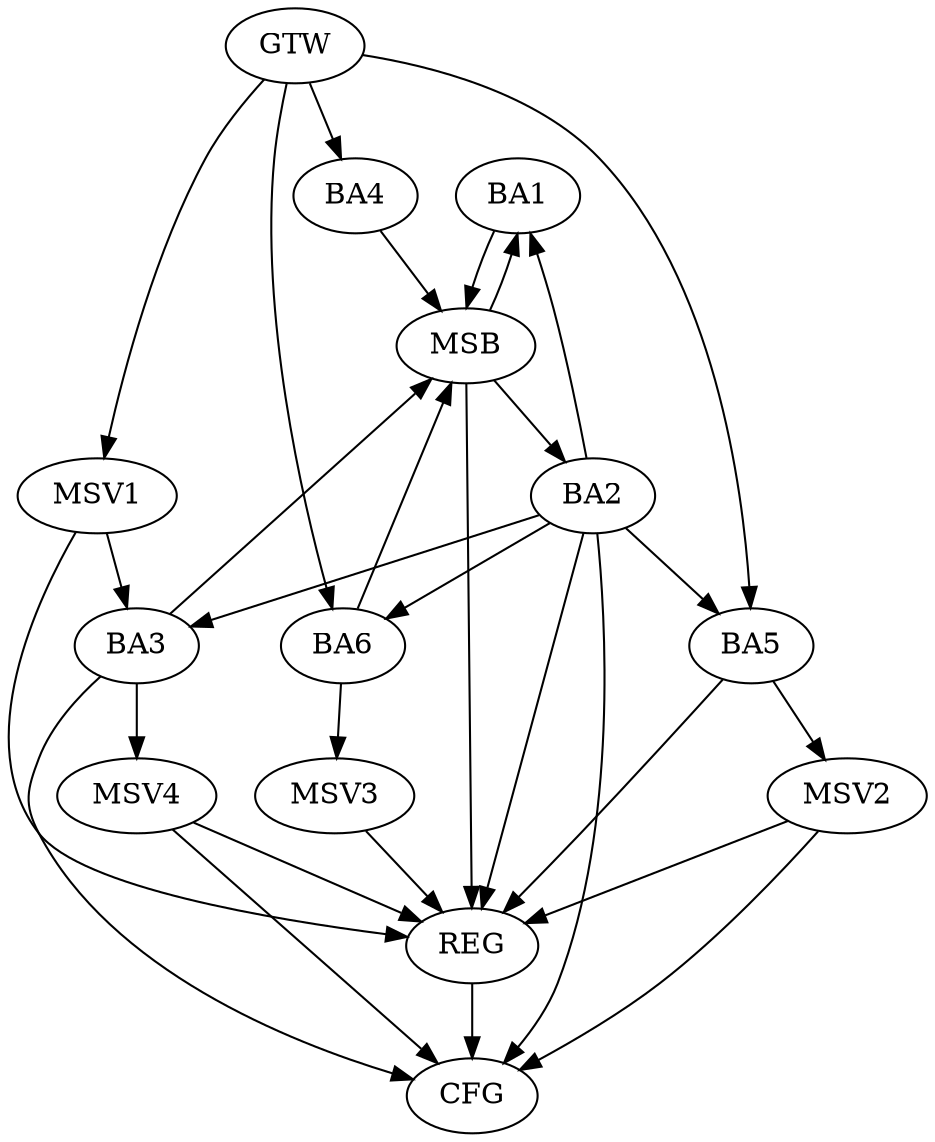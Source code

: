 strict digraph G {
  BA1 [ label="BA1" ];
  BA2 [ label="BA2" ];
  BA3 [ label="BA3" ];
  BA4 [ label="BA4" ];
  BA5 [ label="BA5" ];
  BA6 [ label="BA6" ];
  GTW [ label="GTW" ];
  REG [ label="REG" ];
  MSB [ label="MSB" ];
  CFG [ label="CFG" ];
  MSV1 [ label="MSV1" ];
  MSV2 [ label="MSV2" ];
  MSV3 [ label="MSV3" ];
  MSV4 [ label="MSV4" ];
  BA2 -> BA1;
  GTW -> BA4;
  GTW -> BA5;
  GTW -> BA6;
  BA2 -> REG;
  BA5 -> REG;
  BA1 -> MSB;
  MSB -> BA2;
  MSB -> REG;
  BA3 -> MSB;
  BA4 -> MSB;
  MSB -> BA1;
  BA6 -> MSB;
  BA3 -> CFG;
  BA2 -> CFG;
  REG -> CFG;
  BA2 -> BA3;
  BA2 -> BA5;
  BA2 -> BA6;
  MSV1 -> BA3;
  GTW -> MSV1;
  MSV1 -> REG;
  BA5 -> MSV2;
  MSV2 -> REG;
  MSV2 -> CFG;
  BA6 -> MSV3;
  MSV3 -> REG;
  BA3 -> MSV4;
  MSV4 -> REG;
  MSV4 -> CFG;
}
